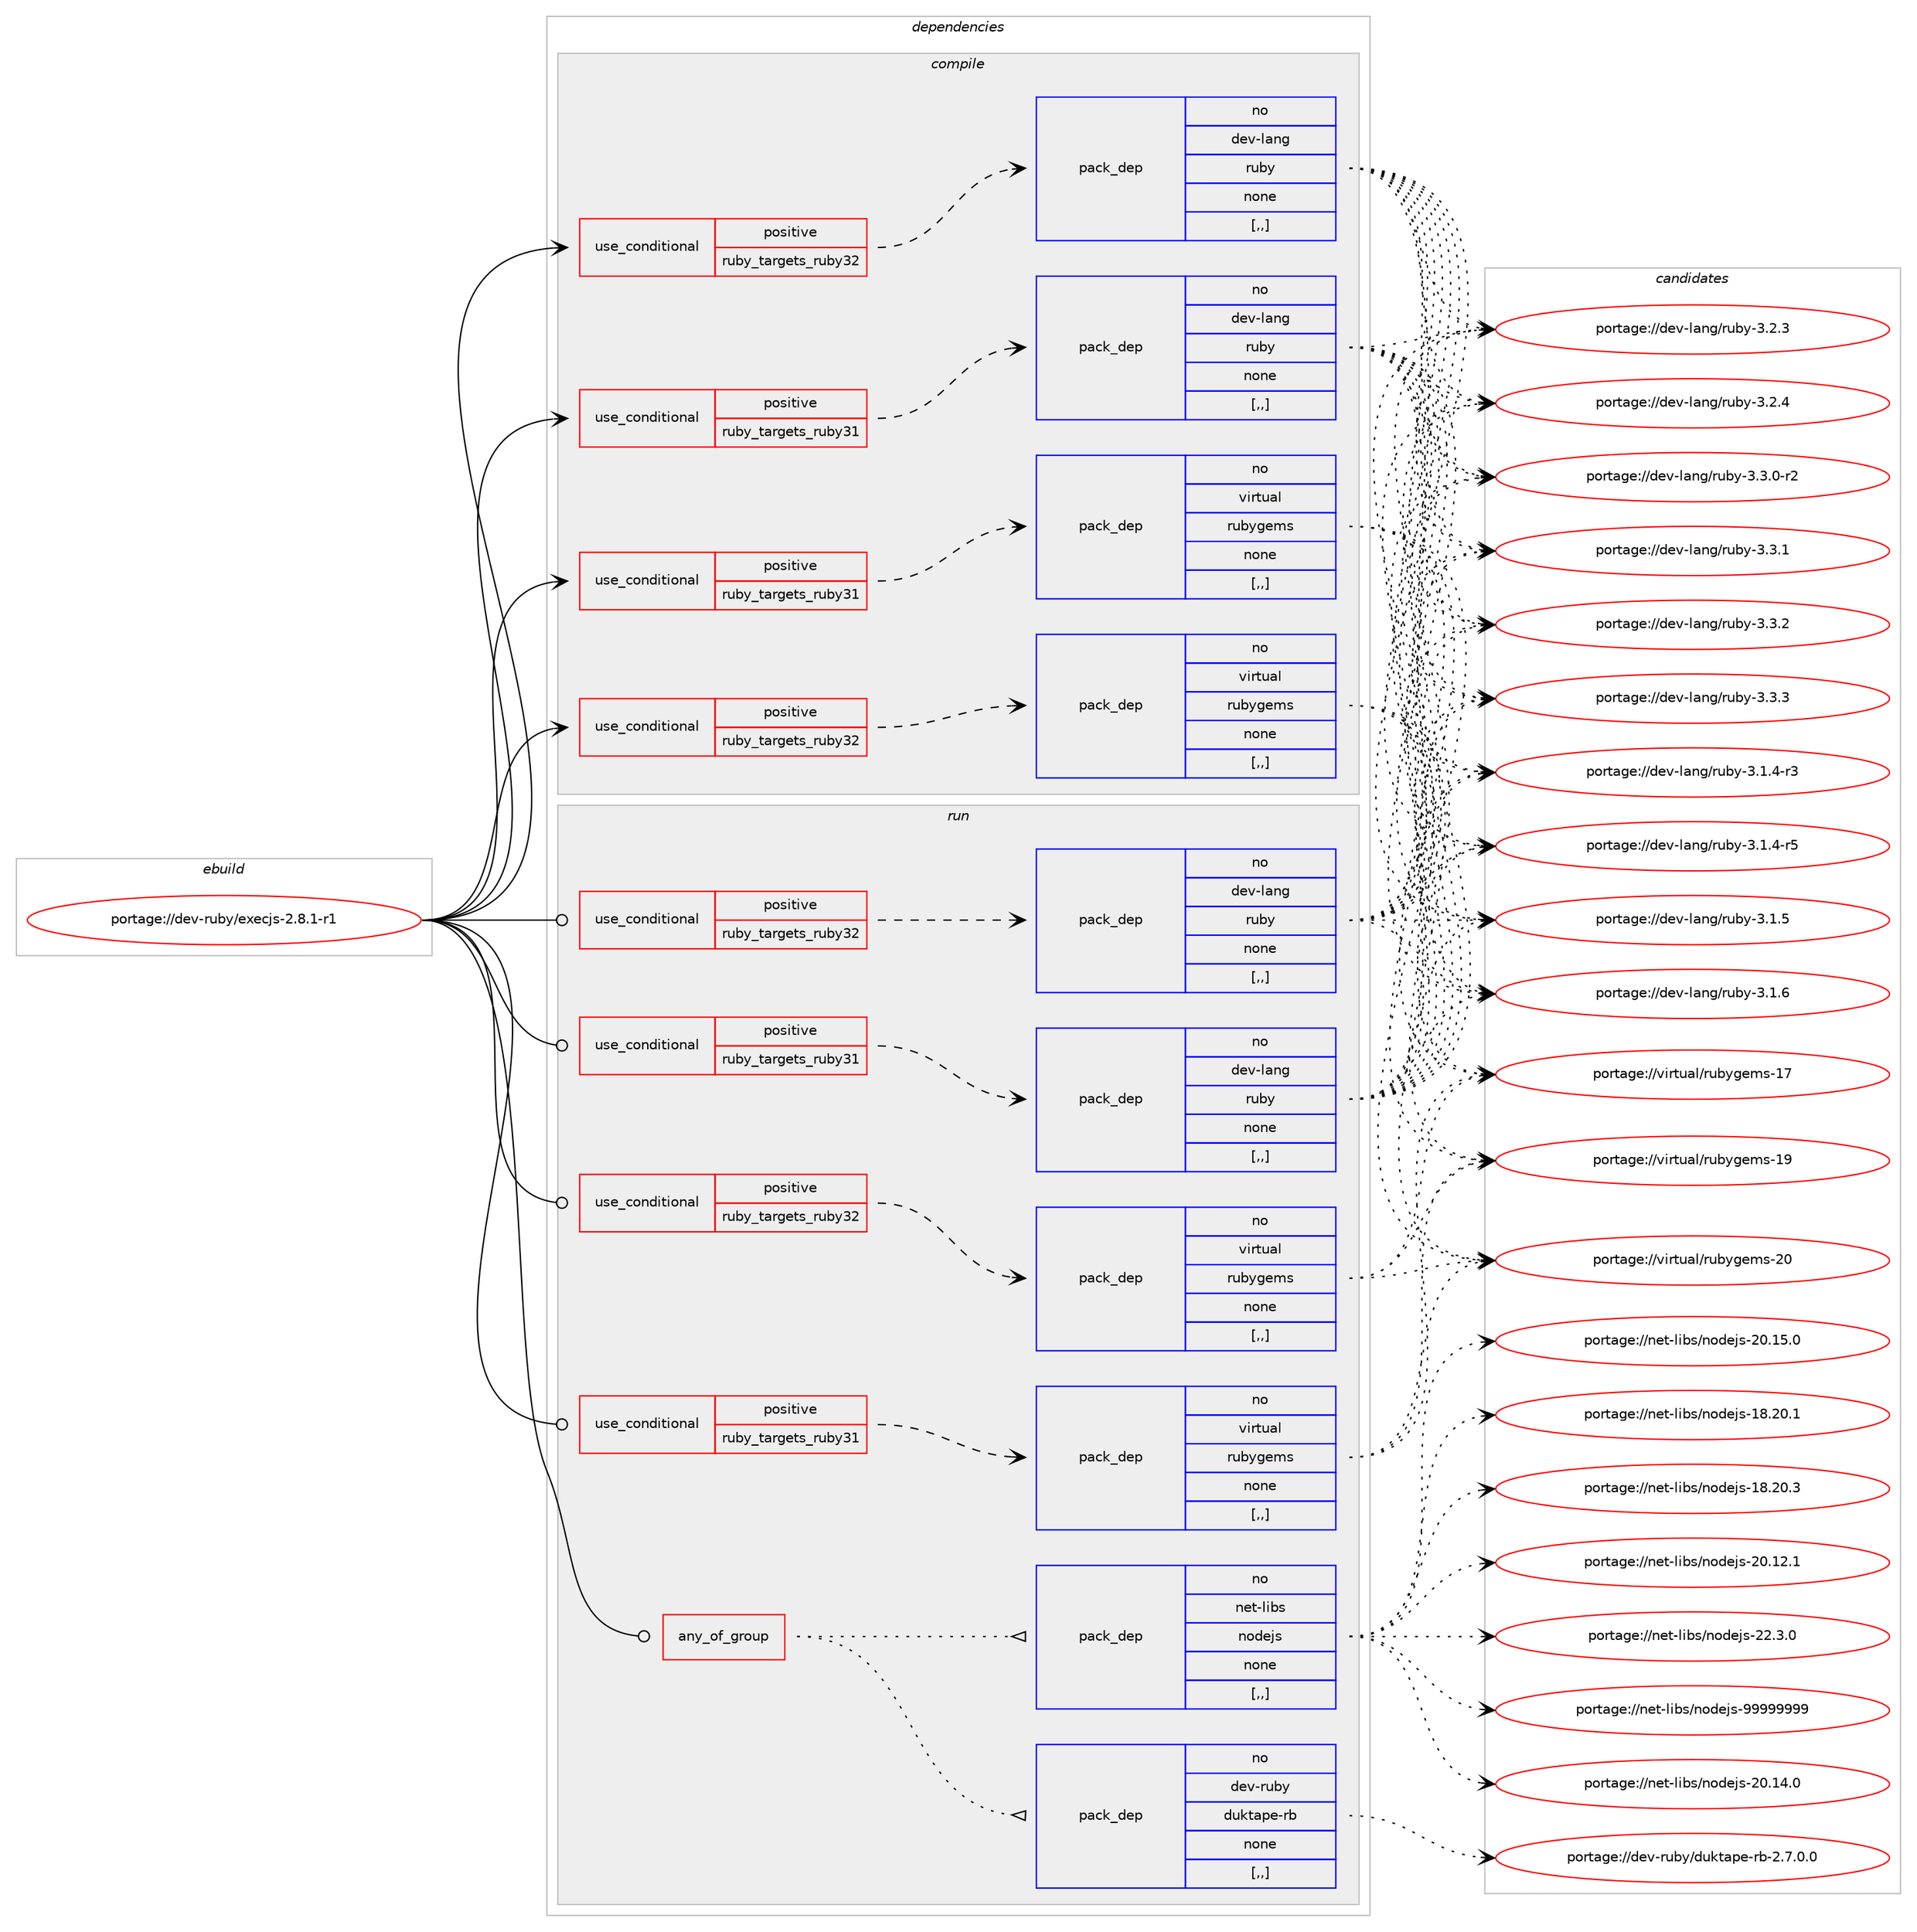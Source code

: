 digraph prolog {

# *************
# Graph options
# *************

newrank=true;
concentrate=true;
compound=true;
graph [rankdir=LR,fontname=Helvetica,fontsize=10,ranksep=1.5];#, ranksep=2.5, nodesep=0.2];
edge  [arrowhead=vee];
node  [fontname=Helvetica,fontsize=10];

# **********
# The ebuild
# **********

subgraph cluster_leftcol {
color=gray;
rank=same;
label=<<i>ebuild</i>>;
id [label="portage://dev-ruby/execjs-2.8.1-r1", color=red, width=4, href="../dev-ruby/execjs-2.8.1-r1.svg"];
}

# ****************
# The dependencies
# ****************

subgraph cluster_midcol {
color=gray;
label=<<i>dependencies</i>>;
subgraph cluster_compile {
fillcolor="#eeeeee";
style=filled;
label=<<i>compile</i>>;
subgraph cond46129 {
dependency179074 [label=<<TABLE BORDER="0" CELLBORDER="1" CELLSPACING="0" CELLPADDING="4"><TR><TD ROWSPAN="3" CELLPADDING="10">use_conditional</TD></TR><TR><TD>positive</TD></TR><TR><TD>ruby_targets_ruby31</TD></TR></TABLE>>, shape=none, color=red];
subgraph pack131664 {
dependency179075 [label=<<TABLE BORDER="0" CELLBORDER="1" CELLSPACING="0" CELLPADDING="4" WIDTH="220"><TR><TD ROWSPAN="6" CELLPADDING="30">pack_dep</TD></TR><TR><TD WIDTH="110">no</TD></TR><TR><TD>dev-lang</TD></TR><TR><TD>ruby</TD></TR><TR><TD>none</TD></TR><TR><TD>[,,]</TD></TR></TABLE>>, shape=none, color=blue];
}
dependency179074:e -> dependency179075:w [weight=20,style="dashed",arrowhead="vee"];
}
id:e -> dependency179074:w [weight=20,style="solid",arrowhead="vee"];
subgraph cond46130 {
dependency179076 [label=<<TABLE BORDER="0" CELLBORDER="1" CELLSPACING="0" CELLPADDING="4"><TR><TD ROWSPAN="3" CELLPADDING="10">use_conditional</TD></TR><TR><TD>positive</TD></TR><TR><TD>ruby_targets_ruby31</TD></TR></TABLE>>, shape=none, color=red];
subgraph pack131665 {
dependency179077 [label=<<TABLE BORDER="0" CELLBORDER="1" CELLSPACING="0" CELLPADDING="4" WIDTH="220"><TR><TD ROWSPAN="6" CELLPADDING="30">pack_dep</TD></TR><TR><TD WIDTH="110">no</TD></TR><TR><TD>virtual</TD></TR><TR><TD>rubygems</TD></TR><TR><TD>none</TD></TR><TR><TD>[,,]</TD></TR></TABLE>>, shape=none, color=blue];
}
dependency179076:e -> dependency179077:w [weight=20,style="dashed",arrowhead="vee"];
}
id:e -> dependency179076:w [weight=20,style="solid",arrowhead="vee"];
subgraph cond46131 {
dependency179078 [label=<<TABLE BORDER="0" CELLBORDER="1" CELLSPACING="0" CELLPADDING="4"><TR><TD ROWSPAN="3" CELLPADDING="10">use_conditional</TD></TR><TR><TD>positive</TD></TR><TR><TD>ruby_targets_ruby32</TD></TR></TABLE>>, shape=none, color=red];
subgraph pack131666 {
dependency179079 [label=<<TABLE BORDER="0" CELLBORDER="1" CELLSPACING="0" CELLPADDING="4" WIDTH="220"><TR><TD ROWSPAN="6" CELLPADDING="30">pack_dep</TD></TR><TR><TD WIDTH="110">no</TD></TR><TR><TD>dev-lang</TD></TR><TR><TD>ruby</TD></TR><TR><TD>none</TD></TR><TR><TD>[,,]</TD></TR></TABLE>>, shape=none, color=blue];
}
dependency179078:e -> dependency179079:w [weight=20,style="dashed",arrowhead="vee"];
}
id:e -> dependency179078:w [weight=20,style="solid",arrowhead="vee"];
subgraph cond46132 {
dependency179080 [label=<<TABLE BORDER="0" CELLBORDER="1" CELLSPACING="0" CELLPADDING="4"><TR><TD ROWSPAN="3" CELLPADDING="10">use_conditional</TD></TR><TR><TD>positive</TD></TR><TR><TD>ruby_targets_ruby32</TD></TR></TABLE>>, shape=none, color=red];
subgraph pack131667 {
dependency179081 [label=<<TABLE BORDER="0" CELLBORDER="1" CELLSPACING="0" CELLPADDING="4" WIDTH="220"><TR><TD ROWSPAN="6" CELLPADDING="30">pack_dep</TD></TR><TR><TD WIDTH="110">no</TD></TR><TR><TD>virtual</TD></TR><TR><TD>rubygems</TD></TR><TR><TD>none</TD></TR><TR><TD>[,,]</TD></TR></TABLE>>, shape=none, color=blue];
}
dependency179080:e -> dependency179081:w [weight=20,style="dashed",arrowhead="vee"];
}
id:e -> dependency179080:w [weight=20,style="solid",arrowhead="vee"];
}
subgraph cluster_compileandrun {
fillcolor="#eeeeee";
style=filled;
label=<<i>compile and run</i>>;
}
subgraph cluster_run {
fillcolor="#eeeeee";
style=filled;
label=<<i>run</i>>;
subgraph any1139 {
dependency179082 [label=<<TABLE BORDER="0" CELLBORDER="1" CELLSPACING="0" CELLPADDING="4"><TR><TD CELLPADDING="10">any_of_group</TD></TR></TABLE>>, shape=none, color=red];subgraph pack131668 {
dependency179083 [label=<<TABLE BORDER="0" CELLBORDER="1" CELLSPACING="0" CELLPADDING="4" WIDTH="220"><TR><TD ROWSPAN="6" CELLPADDING="30">pack_dep</TD></TR><TR><TD WIDTH="110">no</TD></TR><TR><TD>dev-ruby</TD></TR><TR><TD>duktape-rb</TD></TR><TR><TD>none</TD></TR><TR><TD>[,,]</TD></TR></TABLE>>, shape=none, color=blue];
}
dependency179082:e -> dependency179083:w [weight=20,style="dotted",arrowhead="oinv"];
subgraph pack131669 {
dependency179084 [label=<<TABLE BORDER="0" CELLBORDER="1" CELLSPACING="0" CELLPADDING="4" WIDTH="220"><TR><TD ROWSPAN="6" CELLPADDING="30">pack_dep</TD></TR><TR><TD WIDTH="110">no</TD></TR><TR><TD>net-libs</TD></TR><TR><TD>nodejs</TD></TR><TR><TD>none</TD></TR><TR><TD>[,,]</TD></TR></TABLE>>, shape=none, color=blue];
}
dependency179082:e -> dependency179084:w [weight=20,style="dotted",arrowhead="oinv"];
}
id:e -> dependency179082:w [weight=20,style="solid",arrowhead="odot"];
subgraph cond46133 {
dependency179085 [label=<<TABLE BORDER="0" CELLBORDER="1" CELLSPACING="0" CELLPADDING="4"><TR><TD ROWSPAN="3" CELLPADDING="10">use_conditional</TD></TR><TR><TD>positive</TD></TR><TR><TD>ruby_targets_ruby31</TD></TR></TABLE>>, shape=none, color=red];
subgraph pack131670 {
dependency179086 [label=<<TABLE BORDER="0" CELLBORDER="1" CELLSPACING="0" CELLPADDING="4" WIDTH="220"><TR><TD ROWSPAN="6" CELLPADDING="30">pack_dep</TD></TR><TR><TD WIDTH="110">no</TD></TR><TR><TD>dev-lang</TD></TR><TR><TD>ruby</TD></TR><TR><TD>none</TD></TR><TR><TD>[,,]</TD></TR></TABLE>>, shape=none, color=blue];
}
dependency179085:e -> dependency179086:w [weight=20,style="dashed",arrowhead="vee"];
}
id:e -> dependency179085:w [weight=20,style="solid",arrowhead="odot"];
subgraph cond46134 {
dependency179087 [label=<<TABLE BORDER="0" CELLBORDER="1" CELLSPACING="0" CELLPADDING="4"><TR><TD ROWSPAN="3" CELLPADDING="10">use_conditional</TD></TR><TR><TD>positive</TD></TR><TR><TD>ruby_targets_ruby31</TD></TR></TABLE>>, shape=none, color=red];
subgraph pack131671 {
dependency179088 [label=<<TABLE BORDER="0" CELLBORDER="1" CELLSPACING="0" CELLPADDING="4" WIDTH="220"><TR><TD ROWSPAN="6" CELLPADDING="30">pack_dep</TD></TR><TR><TD WIDTH="110">no</TD></TR><TR><TD>virtual</TD></TR><TR><TD>rubygems</TD></TR><TR><TD>none</TD></TR><TR><TD>[,,]</TD></TR></TABLE>>, shape=none, color=blue];
}
dependency179087:e -> dependency179088:w [weight=20,style="dashed",arrowhead="vee"];
}
id:e -> dependency179087:w [weight=20,style="solid",arrowhead="odot"];
subgraph cond46135 {
dependency179089 [label=<<TABLE BORDER="0" CELLBORDER="1" CELLSPACING="0" CELLPADDING="4"><TR><TD ROWSPAN="3" CELLPADDING="10">use_conditional</TD></TR><TR><TD>positive</TD></TR><TR><TD>ruby_targets_ruby32</TD></TR></TABLE>>, shape=none, color=red];
subgraph pack131672 {
dependency179090 [label=<<TABLE BORDER="0" CELLBORDER="1" CELLSPACING="0" CELLPADDING="4" WIDTH="220"><TR><TD ROWSPAN="6" CELLPADDING="30">pack_dep</TD></TR><TR><TD WIDTH="110">no</TD></TR><TR><TD>dev-lang</TD></TR><TR><TD>ruby</TD></TR><TR><TD>none</TD></TR><TR><TD>[,,]</TD></TR></TABLE>>, shape=none, color=blue];
}
dependency179089:e -> dependency179090:w [weight=20,style="dashed",arrowhead="vee"];
}
id:e -> dependency179089:w [weight=20,style="solid",arrowhead="odot"];
subgraph cond46136 {
dependency179091 [label=<<TABLE BORDER="0" CELLBORDER="1" CELLSPACING="0" CELLPADDING="4"><TR><TD ROWSPAN="3" CELLPADDING="10">use_conditional</TD></TR><TR><TD>positive</TD></TR><TR><TD>ruby_targets_ruby32</TD></TR></TABLE>>, shape=none, color=red];
subgraph pack131673 {
dependency179092 [label=<<TABLE BORDER="0" CELLBORDER="1" CELLSPACING="0" CELLPADDING="4" WIDTH="220"><TR><TD ROWSPAN="6" CELLPADDING="30">pack_dep</TD></TR><TR><TD WIDTH="110">no</TD></TR><TR><TD>virtual</TD></TR><TR><TD>rubygems</TD></TR><TR><TD>none</TD></TR><TR><TD>[,,]</TD></TR></TABLE>>, shape=none, color=blue];
}
dependency179091:e -> dependency179092:w [weight=20,style="dashed",arrowhead="vee"];
}
id:e -> dependency179091:w [weight=20,style="solid",arrowhead="odot"];
}
}

# **************
# The candidates
# **************

subgraph cluster_choices {
rank=same;
color=gray;
label=<<i>candidates</i>>;

subgraph choice131664 {
color=black;
nodesep=1;
choice100101118451089711010347114117981214551464946524511451 [label="portage://dev-lang/ruby-3.1.4-r3", color=red, width=4,href="../dev-lang/ruby-3.1.4-r3.svg"];
choice100101118451089711010347114117981214551464946524511453 [label="portage://dev-lang/ruby-3.1.4-r5", color=red, width=4,href="../dev-lang/ruby-3.1.4-r5.svg"];
choice10010111845108971101034711411798121455146494653 [label="portage://dev-lang/ruby-3.1.5", color=red, width=4,href="../dev-lang/ruby-3.1.5.svg"];
choice10010111845108971101034711411798121455146494654 [label="portage://dev-lang/ruby-3.1.6", color=red, width=4,href="../dev-lang/ruby-3.1.6.svg"];
choice10010111845108971101034711411798121455146504651 [label="portage://dev-lang/ruby-3.2.3", color=red, width=4,href="../dev-lang/ruby-3.2.3.svg"];
choice10010111845108971101034711411798121455146504652 [label="portage://dev-lang/ruby-3.2.4", color=red, width=4,href="../dev-lang/ruby-3.2.4.svg"];
choice100101118451089711010347114117981214551465146484511450 [label="portage://dev-lang/ruby-3.3.0-r2", color=red, width=4,href="../dev-lang/ruby-3.3.0-r2.svg"];
choice10010111845108971101034711411798121455146514649 [label="portage://dev-lang/ruby-3.3.1", color=red, width=4,href="../dev-lang/ruby-3.3.1.svg"];
choice10010111845108971101034711411798121455146514650 [label="portage://dev-lang/ruby-3.3.2", color=red, width=4,href="../dev-lang/ruby-3.3.2.svg"];
choice10010111845108971101034711411798121455146514651 [label="portage://dev-lang/ruby-3.3.3", color=red, width=4,href="../dev-lang/ruby-3.3.3.svg"];
dependency179075:e -> choice100101118451089711010347114117981214551464946524511451:w [style=dotted,weight="100"];
dependency179075:e -> choice100101118451089711010347114117981214551464946524511453:w [style=dotted,weight="100"];
dependency179075:e -> choice10010111845108971101034711411798121455146494653:w [style=dotted,weight="100"];
dependency179075:e -> choice10010111845108971101034711411798121455146494654:w [style=dotted,weight="100"];
dependency179075:e -> choice10010111845108971101034711411798121455146504651:w [style=dotted,weight="100"];
dependency179075:e -> choice10010111845108971101034711411798121455146504652:w [style=dotted,weight="100"];
dependency179075:e -> choice100101118451089711010347114117981214551465146484511450:w [style=dotted,weight="100"];
dependency179075:e -> choice10010111845108971101034711411798121455146514649:w [style=dotted,weight="100"];
dependency179075:e -> choice10010111845108971101034711411798121455146514650:w [style=dotted,weight="100"];
dependency179075:e -> choice10010111845108971101034711411798121455146514651:w [style=dotted,weight="100"];
}
subgraph choice131665 {
color=black;
nodesep=1;
choice118105114116117971084711411798121103101109115454955 [label="portage://virtual/rubygems-17", color=red, width=4,href="../virtual/rubygems-17.svg"];
choice118105114116117971084711411798121103101109115454957 [label="portage://virtual/rubygems-19", color=red, width=4,href="../virtual/rubygems-19.svg"];
choice118105114116117971084711411798121103101109115455048 [label="portage://virtual/rubygems-20", color=red, width=4,href="../virtual/rubygems-20.svg"];
dependency179077:e -> choice118105114116117971084711411798121103101109115454955:w [style=dotted,weight="100"];
dependency179077:e -> choice118105114116117971084711411798121103101109115454957:w [style=dotted,weight="100"];
dependency179077:e -> choice118105114116117971084711411798121103101109115455048:w [style=dotted,weight="100"];
}
subgraph choice131666 {
color=black;
nodesep=1;
choice100101118451089711010347114117981214551464946524511451 [label="portage://dev-lang/ruby-3.1.4-r3", color=red, width=4,href="../dev-lang/ruby-3.1.4-r3.svg"];
choice100101118451089711010347114117981214551464946524511453 [label="portage://dev-lang/ruby-3.1.4-r5", color=red, width=4,href="../dev-lang/ruby-3.1.4-r5.svg"];
choice10010111845108971101034711411798121455146494653 [label="portage://dev-lang/ruby-3.1.5", color=red, width=4,href="../dev-lang/ruby-3.1.5.svg"];
choice10010111845108971101034711411798121455146494654 [label="portage://dev-lang/ruby-3.1.6", color=red, width=4,href="../dev-lang/ruby-3.1.6.svg"];
choice10010111845108971101034711411798121455146504651 [label="portage://dev-lang/ruby-3.2.3", color=red, width=4,href="../dev-lang/ruby-3.2.3.svg"];
choice10010111845108971101034711411798121455146504652 [label="portage://dev-lang/ruby-3.2.4", color=red, width=4,href="../dev-lang/ruby-3.2.4.svg"];
choice100101118451089711010347114117981214551465146484511450 [label="portage://dev-lang/ruby-3.3.0-r2", color=red, width=4,href="../dev-lang/ruby-3.3.0-r2.svg"];
choice10010111845108971101034711411798121455146514649 [label="portage://dev-lang/ruby-3.3.1", color=red, width=4,href="../dev-lang/ruby-3.3.1.svg"];
choice10010111845108971101034711411798121455146514650 [label="portage://dev-lang/ruby-3.3.2", color=red, width=4,href="../dev-lang/ruby-3.3.2.svg"];
choice10010111845108971101034711411798121455146514651 [label="portage://dev-lang/ruby-3.3.3", color=red, width=4,href="../dev-lang/ruby-3.3.3.svg"];
dependency179079:e -> choice100101118451089711010347114117981214551464946524511451:w [style=dotted,weight="100"];
dependency179079:e -> choice100101118451089711010347114117981214551464946524511453:w [style=dotted,weight="100"];
dependency179079:e -> choice10010111845108971101034711411798121455146494653:w [style=dotted,weight="100"];
dependency179079:e -> choice10010111845108971101034711411798121455146494654:w [style=dotted,weight="100"];
dependency179079:e -> choice10010111845108971101034711411798121455146504651:w [style=dotted,weight="100"];
dependency179079:e -> choice10010111845108971101034711411798121455146504652:w [style=dotted,weight="100"];
dependency179079:e -> choice100101118451089711010347114117981214551465146484511450:w [style=dotted,weight="100"];
dependency179079:e -> choice10010111845108971101034711411798121455146514649:w [style=dotted,weight="100"];
dependency179079:e -> choice10010111845108971101034711411798121455146514650:w [style=dotted,weight="100"];
dependency179079:e -> choice10010111845108971101034711411798121455146514651:w [style=dotted,weight="100"];
}
subgraph choice131667 {
color=black;
nodesep=1;
choice118105114116117971084711411798121103101109115454955 [label="portage://virtual/rubygems-17", color=red, width=4,href="../virtual/rubygems-17.svg"];
choice118105114116117971084711411798121103101109115454957 [label="portage://virtual/rubygems-19", color=red, width=4,href="../virtual/rubygems-19.svg"];
choice118105114116117971084711411798121103101109115455048 [label="portage://virtual/rubygems-20", color=red, width=4,href="../virtual/rubygems-20.svg"];
dependency179081:e -> choice118105114116117971084711411798121103101109115454955:w [style=dotted,weight="100"];
dependency179081:e -> choice118105114116117971084711411798121103101109115454957:w [style=dotted,weight="100"];
dependency179081:e -> choice118105114116117971084711411798121103101109115455048:w [style=dotted,weight="100"];
}
subgraph choice131668 {
color=black;
nodesep=1;
choice1001011184511411798121471001171071169711210145114984550465546484648 [label="portage://dev-ruby/duktape-rb-2.7.0.0", color=red, width=4,href="../dev-ruby/duktape-rb-2.7.0.0.svg"];
dependency179083:e -> choice1001011184511411798121471001171071169711210145114984550465546484648:w [style=dotted,weight="100"];
}
subgraph choice131669 {
color=black;
nodesep=1;
choice1101011164510810598115471101111001011061154549564650484649 [label="portage://net-libs/nodejs-18.20.1", color=red, width=4,href="../net-libs/nodejs-18.20.1.svg"];
choice1101011164510810598115471101111001011061154549564650484651 [label="portage://net-libs/nodejs-18.20.3", color=red, width=4,href="../net-libs/nodejs-18.20.3.svg"];
choice1101011164510810598115471101111001011061154550484649504649 [label="portage://net-libs/nodejs-20.12.1", color=red, width=4,href="../net-libs/nodejs-20.12.1.svg"];
choice1101011164510810598115471101111001011061154550484649524648 [label="portage://net-libs/nodejs-20.14.0", color=red, width=4,href="../net-libs/nodejs-20.14.0.svg"];
choice1101011164510810598115471101111001011061154550484649534648 [label="portage://net-libs/nodejs-20.15.0", color=red, width=4,href="../net-libs/nodejs-20.15.0.svg"];
choice11010111645108105981154711011110010110611545505046514648 [label="portage://net-libs/nodejs-22.3.0", color=red, width=4,href="../net-libs/nodejs-22.3.0.svg"];
choice110101116451081059811547110111100101106115455757575757575757 [label="portage://net-libs/nodejs-99999999", color=red, width=4,href="../net-libs/nodejs-99999999.svg"];
dependency179084:e -> choice1101011164510810598115471101111001011061154549564650484649:w [style=dotted,weight="100"];
dependency179084:e -> choice1101011164510810598115471101111001011061154549564650484651:w [style=dotted,weight="100"];
dependency179084:e -> choice1101011164510810598115471101111001011061154550484649504649:w [style=dotted,weight="100"];
dependency179084:e -> choice1101011164510810598115471101111001011061154550484649524648:w [style=dotted,weight="100"];
dependency179084:e -> choice1101011164510810598115471101111001011061154550484649534648:w [style=dotted,weight="100"];
dependency179084:e -> choice11010111645108105981154711011110010110611545505046514648:w [style=dotted,weight="100"];
dependency179084:e -> choice110101116451081059811547110111100101106115455757575757575757:w [style=dotted,weight="100"];
}
subgraph choice131670 {
color=black;
nodesep=1;
choice100101118451089711010347114117981214551464946524511451 [label="portage://dev-lang/ruby-3.1.4-r3", color=red, width=4,href="../dev-lang/ruby-3.1.4-r3.svg"];
choice100101118451089711010347114117981214551464946524511453 [label="portage://dev-lang/ruby-3.1.4-r5", color=red, width=4,href="../dev-lang/ruby-3.1.4-r5.svg"];
choice10010111845108971101034711411798121455146494653 [label="portage://dev-lang/ruby-3.1.5", color=red, width=4,href="../dev-lang/ruby-3.1.5.svg"];
choice10010111845108971101034711411798121455146494654 [label="portage://dev-lang/ruby-3.1.6", color=red, width=4,href="../dev-lang/ruby-3.1.6.svg"];
choice10010111845108971101034711411798121455146504651 [label="portage://dev-lang/ruby-3.2.3", color=red, width=4,href="../dev-lang/ruby-3.2.3.svg"];
choice10010111845108971101034711411798121455146504652 [label="portage://dev-lang/ruby-3.2.4", color=red, width=4,href="../dev-lang/ruby-3.2.4.svg"];
choice100101118451089711010347114117981214551465146484511450 [label="portage://dev-lang/ruby-3.3.0-r2", color=red, width=4,href="../dev-lang/ruby-3.3.0-r2.svg"];
choice10010111845108971101034711411798121455146514649 [label="portage://dev-lang/ruby-3.3.1", color=red, width=4,href="../dev-lang/ruby-3.3.1.svg"];
choice10010111845108971101034711411798121455146514650 [label="portage://dev-lang/ruby-3.3.2", color=red, width=4,href="../dev-lang/ruby-3.3.2.svg"];
choice10010111845108971101034711411798121455146514651 [label="portage://dev-lang/ruby-3.3.3", color=red, width=4,href="../dev-lang/ruby-3.3.3.svg"];
dependency179086:e -> choice100101118451089711010347114117981214551464946524511451:w [style=dotted,weight="100"];
dependency179086:e -> choice100101118451089711010347114117981214551464946524511453:w [style=dotted,weight="100"];
dependency179086:e -> choice10010111845108971101034711411798121455146494653:w [style=dotted,weight="100"];
dependency179086:e -> choice10010111845108971101034711411798121455146494654:w [style=dotted,weight="100"];
dependency179086:e -> choice10010111845108971101034711411798121455146504651:w [style=dotted,weight="100"];
dependency179086:e -> choice10010111845108971101034711411798121455146504652:w [style=dotted,weight="100"];
dependency179086:e -> choice100101118451089711010347114117981214551465146484511450:w [style=dotted,weight="100"];
dependency179086:e -> choice10010111845108971101034711411798121455146514649:w [style=dotted,weight="100"];
dependency179086:e -> choice10010111845108971101034711411798121455146514650:w [style=dotted,weight="100"];
dependency179086:e -> choice10010111845108971101034711411798121455146514651:w [style=dotted,weight="100"];
}
subgraph choice131671 {
color=black;
nodesep=1;
choice118105114116117971084711411798121103101109115454955 [label="portage://virtual/rubygems-17", color=red, width=4,href="../virtual/rubygems-17.svg"];
choice118105114116117971084711411798121103101109115454957 [label="portage://virtual/rubygems-19", color=red, width=4,href="../virtual/rubygems-19.svg"];
choice118105114116117971084711411798121103101109115455048 [label="portage://virtual/rubygems-20", color=red, width=4,href="../virtual/rubygems-20.svg"];
dependency179088:e -> choice118105114116117971084711411798121103101109115454955:w [style=dotted,weight="100"];
dependency179088:e -> choice118105114116117971084711411798121103101109115454957:w [style=dotted,weight="100"];
dependency179088:e -> choice118105114116117971084711411798121103101109115455048:w [style=dotted,weight="100"];
}
subgraph choice131672 {
color=black;
nodesep=1;
choice100101118451089711010347114117981214551464946524511451 [label="portage://dev-lang/ruby-3.1.4-r3", color=red, width=4,href="../dev-lang/ruby-3.1.4-r3.svg"];
choice100101118451089711010347114117981214551464946524511453 [label="portage://dev-lang/ruby-3.1.4-r5", color=red, width=4,href="../dev-lang/ruby-3.1.4-r5.svg"];
choice10010111845108971101034711411798121455146494653 [label="portage://dev-lang/ruby-3.1.5", color=red, width=4,href="../dev-lang/ruby-3.1.5.svg"];
choice10010111845108971101034711411798121455146494654 [label="portage://dev-lang/ruby-3.1.6", color=red, width=4,href="../dev-lang/ruby-3.1.6.svg"];
choice10010111845108971101034711411798121455146504651 [label="portage://dev-lang/ruby-3.2.3", color=red, width=4,href="../dev-lang/ruby-3.2.3.svg"];
choice10010111845108971101034711411798121455146504652 [label="portage://dev-lang/ruby-3.2.4", color=red, width=4,href="../dev-lang/ruby-3.2.4.svg"];
choice100101118451089711010347114117981214551465146484511450 [label="portage://dev-lang/ruby-3.3.0-r2", color=red, width=4,href="../dev-lang/ruby-3.3.0-r2.svg"];
choice10010111845108971101034711411798121455146514649 [label="portage://dev-lang/ruby-3.3.1", color=red, width=4,href="../dev-lang/ruby-3.3.1.svg"];
choice10010111845108971101034711411798121455146514650 [label="portage://dev-lang/ruby-3.3.2", color=red, width=4,href="../dev-lang/ruby-3.3.2.svg"];
choice10010111845108971101034711411798121455146514651 [label="portage://dev-lang/ruby-3.3.3", color=red, width=4,href="../dev-lang/ruby-3.3.3.svg"];
dependency179090:e -> choice100101118451089711010347114117981214551464946524511451:w [style=dotted,weight="100"];
dependency179090:e -> choice100101118451089711010347114117981214551464946524511453:w [style=dotted,weight="100"];
dependency179090:e -> choice10010111845108971101034711411798121455146494653:w [style=dotted,weight="100"];
dependency179090:e -> choice10010111845108971101034711411798121455146494654:w [style=dotted,weight="100"];
dependency179090:e -> choice10010111845108971101034711411798121455146504651:w [style=dotted,weight="100"];
dependency179090:e -> choice10010111845108971101034711411798121455146504652:w [style=dotted,weight="100"];
dependency179090:e -> choice100101118451089711010347114117981214551465146484511450:w [style=dotted,weight="100"];
dependency179090:e -> choice10010111845108971101034711411798121455146514649:w [style=dotted,weight="100"];
dependency179090:e -> choice10010111845108971101034711411798121455146514650:w [style=dotted,weight="100"];
dependency179090:e -> choice10010111845108971101034711411798121455146514651:w [style=dotted,weight="100"];
}
subgraph choice131673 {
color=black;
nodesep=1;
choice118105114116117971084711411798121103101109115454955 [label="portage://virtual/rubygems-17", color=red, width=4,href="../virtual/rubygems-17.svg"];
choice118105114116117971084711411798121103101109115454957 [label="portage://virtual/rubygems-19", color=red, width=4,href="../virtual/rubygems-19.svg"];
choice118105114116117971084711411798121103101109115455048 [label="portage://virtual/rubygems-20", color=red, width=4,href="../virtual/rubygems-20.svg"];
dependency179092:e -> choice118105114116117971084711411798121103101109115454955:w [style=dotted,weight="100"];
dependency179092:e -> choice118105114116117971084711411798121103101109115454957:w [style=dotted,weight="100"];
dependency179092:e -> choice118105114116117971084711411798121103101109115455048:w [style=dotted,weight="100"];
}
}

}
